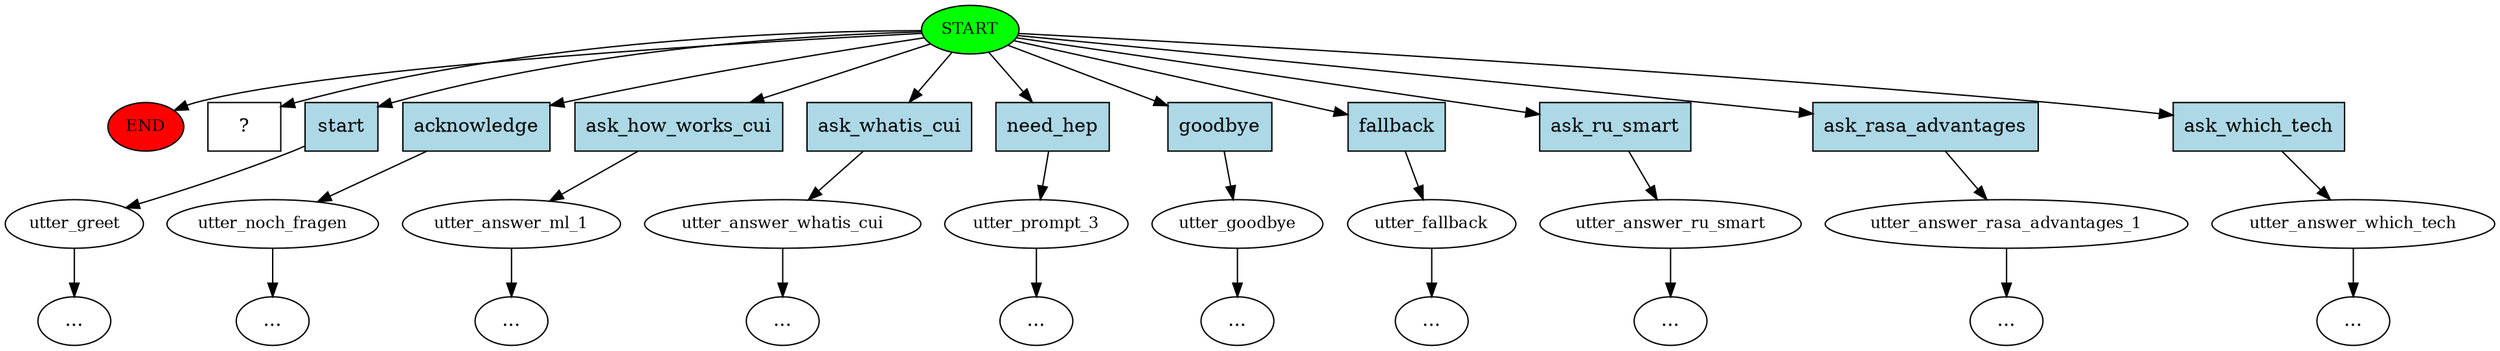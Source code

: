 digraph  {
0 [label=START, fillcolor=green, style=filled, fontsize=12, class="start active"];
"-1" [label=END, fillcolor=red, style=filled, fontsize=12, class=end];
1 [label=utter_greet, fontsize=12, class=""];
2 [label=utter_noch_fragen, fontsize=12, class=""];
"-4" [label="...", class=ellipsis];
3 [label=utter_answer_ml_1, fontsize=12, class=""];
4 [label=utter_answer_whatis_cui, fontsize=12, class=""];
"-6" [label="...", class=ellipsis];
5 [label=utter_prompt_3, fontsize=12, class=""];
"-7" [label="...", class=ellipsis];
6 [label=utter_goodbye, fontsize=12, class=""];
"-8" [label="...", class=ellipsis];
7 [label=utter_fallback, fontsize=12, class=""];
8 [label=utter_answer_ru_smart, fontsize=12, class=""];
"-10" [label="...", class=ellipsis];
"-11" [label="...", class=ellipsis];
10 [label=utter_answer_rasa_advantages_1, fontsize=12, class=""];
"-12" [label="...", class=ellipsis];
11 [label=utter_answer_which_tech, fontsize=12, class=""];
"-13" [label="...", class=ellipsis];
"-15" [label="...", class=ellipsis];
"-16" [label="...", class=ellipsis];
15 [label="  ?  ", shape=rect, class="intent dashed active"];
16 [label=start, shape=rect, style=filled, fillcolor=lightblue, class=intent];
17 [label=acknowledge, shape=rect, style=filled, fillcolor=lightblue, class=intent];
18 [label=ask_how_works_cui, shape=rect, style=filled, fillcolor=lightblue, class=intent];
19 [label=ask_whatis_cui, shape=rect, style=filled, fillcolor=lightblue, class=intent];
20 [label=need_hep, shape=rect, style=filled, fillcolor=lightblue, class=intent];
21 [label=goodbye, shape=rect, style=filled, fillcolor=lightblue, class=intent];
22 [label=fallback, shape=rect, style=filled, fillcolor=lightblue, class=intent];
23 [label=ask_ru_smart, shape=rect, style=filled, fillcolor=lightblue, class=intent];
24 [label=ask_rasa_advantages, shape=rect, style=filled, fillcolor=lightblue, class=intent];
25 [label=ask_which_tech, shape=rect, style=filled, fillcolor=lightblue, class=intent];
0 -> "-1"  [key=NONE, label="", class=""];
0 -> 15  [key=NONE, label="", class=active];
0 -> 16  [key=0, class=""];
0 -> 17  [key=0, class=""];
0 -> 18  [key=0, class=""];
0 -> 19  [key=0, class=""];
0 -> 20  [key=0, class=""];
0 -> 21  [key=0, class=""];
0 -> 22  [key=0, class=""];
0 -> 23  [key=0, class=""];
0 -> 24  [key=0, class=""];
0 -> 25  [key=0, class=""];
1 -> "-15"  [key=NONE, label="", class=""];
2 -> "-4"  [key=NONE, label="", class=""];
3 -> "-11"  [key=NONE, label="", class=""];
4 -> "-6"  [key=NONE, label="", class=""];
5 -> "-7"  [key=NONE, label="", class=""];
6 -> "-8"  [key=NONE, label="", class=""];
7 -> "-16"  [key=NONE, label="", class=""];
8 -> "-10"  [key=NONE, label="", class=""];
10 -> "-12"  [key=NONE, label="", class=""];
11 -> "-13"  [key=NONE, label="", class=""];
16 -> 1  [key=0, class=""];
17 -> 2  [key=0, class=""];
18 -> 3  [key=0, class=""];
19 -> 4  [key=0, class=""];
20 -> 5  [key=0, class=""];
21 -> 6  [key=0, class=""];
22 -> 7  [key=0, class=""];
23 -> 8  [key=0, class=""];
24 -> 10  [key=0, class=""];
25 -> 11  [key=0, class=""];
}
